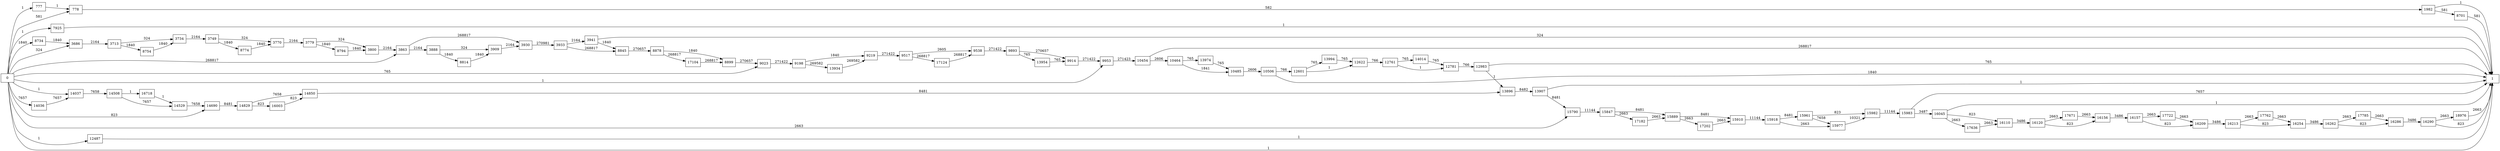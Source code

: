 digraph {
	graph [rankdir=LR]
	node [shape=rectangle]
	777 -> 778 [label=1]
	778 -> 1982 [label=582]
	1982 -> 1 [label=1]
	1982 -> 8701 [label=581]
	3686 -> 3713 [label=2164]
	3713 -> 3734 [label=324]
	3713 -> 8754 [label=1840]
	3734 -> 3749 [label=2164]
	3749 -> 3770 [label=324]
	3749 -> 8774 [label=1840]
	3770 -> 3779 [label=2164]
	3779 -> 3800 [label=324]
	3779 -> 8794 [label=1840]
	3800 -> 3863 [label=2164]
	3863 -> 3888 [label=2164]
	3863 -> 3930 [label=268817]
	3888 -> 3909 [label=324]
	3888 -> 8814 [label=1840]
	3909 -> 3930 [label=2164]
	3930 -> 3933 [label=270981]
	3933 -> 3941 [label=2164]
	3933 -> 8845 [label=268817]
	3941 -> 1 [label=324]
	3941 -> 8845 [label=1840]
	7925 -> 1 [label=1]
	8701 -> 1 [label=581]
	8734 -> 3686 [label=1840]
	8754 -> 3734 [label=1840]
	8774 -> 3770 [label=1840]
	8794 -> 3800 [label=1840]
	8814 -> 3909 [label=1840]
	8845 -> 8878 [label=270657]
	8878 -> 8899 [label=1840]
	8878 -> 17104 [label=268817]
	8899 -> 9023 [label=270657]
	9023 -> 9198 [label=271422]
	9198 -> 9219 [label=1840]
	9198 -> 13934 [label=269582]
	9219 -> 9517 [label=271422]
	9517 -> 9538 [label=2605]
	9517 -> 17124 [label=268817]
	9538 -> 9893 [label=271422]
	9893 -> 9914 [label=270657]
	9893 -> 13954 [label=765]
	9914 -> 9953 [label=271422]
	9953 -> 10454 [label=271423]
	10454 -> 1 [label=268817]
	10454 -> 10464 [label=2606]
	10464 -> 10485 [label=1841]
	10464 -> 13974 [label=765]
	10485 -> 10506 [label=2606]
	10506 -> 1 [label=1840]
	10506 -> 12601 [label=766]
	12487 -> 1 [label=1]
	12601 -> 12622 [label=1]
	12601 -> 13994 [label=765]
	12622 -> 12761 [label=766]
	12761 -> 12781 [label=1]
	12761 -> 14014 [label=765]
	12781 -> 12983 [label=766]
	12983 -> 1 [label=765]
	12983 -> 13896 [label=1]
	13896 -> 13907 [label=8482]
	13907 -> 1 [label=1]
	13907 -> 15790 [label=8481]
	13934 -> 9219 [label=269582]
	13954 -> 9914 [label=765]
	13974 -> 10485 [label=765]
	13994 -> 12622 [label=765]
	14014 -> 12781 [label=765]
	14036 -> 14037 [label=7657]
	14037 -> 14508 [label=7658]
	14508 -> 14529 [label=7657]
	14508 -> 16718 [label=1]
	14529 -> 14690 [label=7658]
	14690 -> 14829 [label=8481]
	14829 -> 14850 [label=7658]
	14829 -> 16003 [label=823]
	14850 -> 13896 [label=8481]
	15790 -> 15847 [label=11144]
	15847 -> 15889 [label=8481]
	15847 -> 17182 [label=2663]
	15889 -> 15910 [label=8481]
	15889 -> 17202 [label=2663]
	15910 -> 15918 [label=11144]
	15918 -> 15961 [label=8481]
	15918 -> 15977 [label=2663]
	15961 -> 15977 [label=7658]
	15961 -> 15982 [label=823]
	15977 -> 15982 [label=10321]
	15982 -> 15983 [label=11144]
	15983 -> 1 [label=7657]
	15983 -> 16045 [label=3487]
	16003 -> 14850 [label=823]
	16045 -> 1 [label=1]
	16045 -> 16110 [label=823]
	16045 -> 17636 [label=2663]
	16110 -> 16120 [label=3486]
	16120 -> 16156 [label=823]
	16120 -> 17671 [label=2663]
	16156 -> 16157 [label=3486]
	16157 -> 16209 [label=823]
	16157 -> 17722 [label=2663]
	16209 -> 16213 [label=3486]
	16213 -> 16254 [label=823]
	16213 -> 17762 [label=2663]
	16254 -> 16262 [label=3486]
	16262 -> 16286 [label=823]
	16262 -> 17785 [label=2663]
	16286 -> 16290 [label=3486]
	16290 -> 1 [label=823]
	16290 -> 18976 [label=2663]
	16718 -> 14529 [label=1]
	17104 -> 8899 [label=268817]
	17124 -> 9538 [label=268817]
	17182 -> 15889 [label=2663]
	17202 -> 15910 [label=2663]
	17636 -> 16110 [label=2663]
	17671 -> 16156 [label=2663]
	17722 -> 16209 [label=2663]
	17762 -> 16254 [label=2663]
	17785 -> 16286 [label=2663]
	18976 -> 1 [label=2663]
	0 -> 778 [label=581]
	0 -> 9953 [label=1]
	0 -> 9023 [label=765]
	0 -> 14690 [label=823]
	0 -> 14037 [label=1]
	0 -> 777 [label=1]
	0 -> 3686 [label=324]
	0 -> 1 [label=1]
	0 -> 7925 [label=1]
	0 -> 8734 [label=1840]
	0 -> 12487 [label=1]
	0 -> 14036 [label=7657]
	0 -> 3863 [label=268817]
	0 -> 15790 [label=2663]
}
